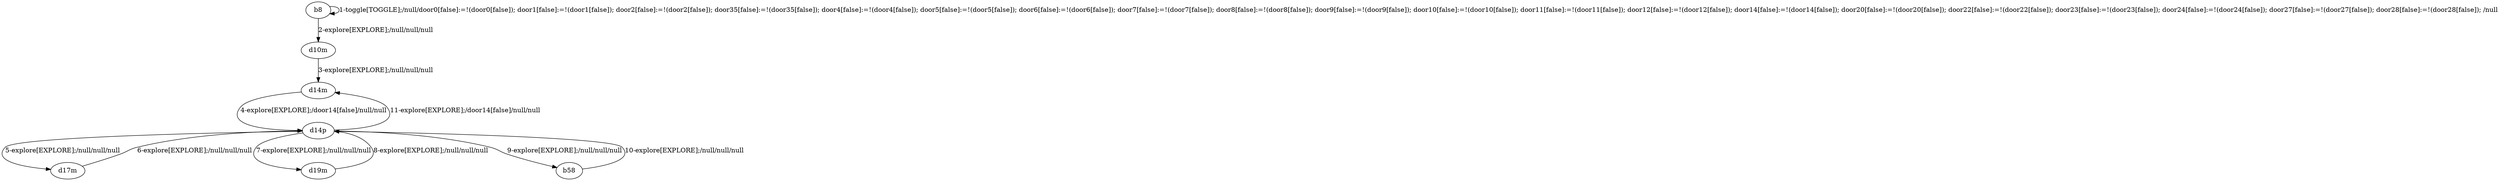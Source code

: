 # Total number of goals covered by this test: 2
# b58 --> d14p
# d14p --> d14m

digraph g {
"b8" -> "b8" [label = "1-toggle[TOGGLE];/null/door0[false]:=!(door0[false]); door1[false]:=!(door1[false]); door2[false]:=!(door2[false]); door35[false]:=!(door35[false]); door4[false]:=!(door4[false]); door5[false]:=!(door5[false]); door6[false]:=!(door6[false]); door7[false]:=!(door7[false]); door8[false]:=!(door8[false]); door9[false]:=!(door9[false]); door10[false]:=!(door10[false]); door11[false]:=!(door11[false]); door12[false]:=!(door12[false]); door14[false]:=!(door14[false]); door20[false]:=!(door20[false]); door22[false]:=!(door22[false]); door23[false]:=!(door23[false]); door24[false]:=!(door24[false]); door27[false]:=!(door27[false]); door28[false]:=!(door28[false]); /null"];
"b8" -> "d10m" [label = "2-explore[EXPLORE];/null/null/null"];
"d10m" -> "d14m" [label = "3-explore[EXPLORE];/null/null/null"];
"d14m" -> "d14p" [label = "4-explore[EXPLORE];/door14[false]/null/null"];
"d14p" -> "d17m" [label = "5-explore[EXPLORE];/null/null/null"];
"d17m" -> "d14p" [label = "6-explore[EXPLORE];/null/null/null"];
"d14p" -> "d19m" [label = "7-explore[EXPLORE];/null/null/null"];
"d19m" -> "d14p" [label = "8-explore[EXPLORE];/null/null/null"];
"d14p" -> "b58" [label = "9-explore[EXPLORE];/null/null/null"];
"b58" -> "d14p" [label = "10-explore[EXPLORE];/null/null/null"];
"d14p" -> "d14m" [label = "11-explore[EXPLORE];/door14[false]/null/null"];
}